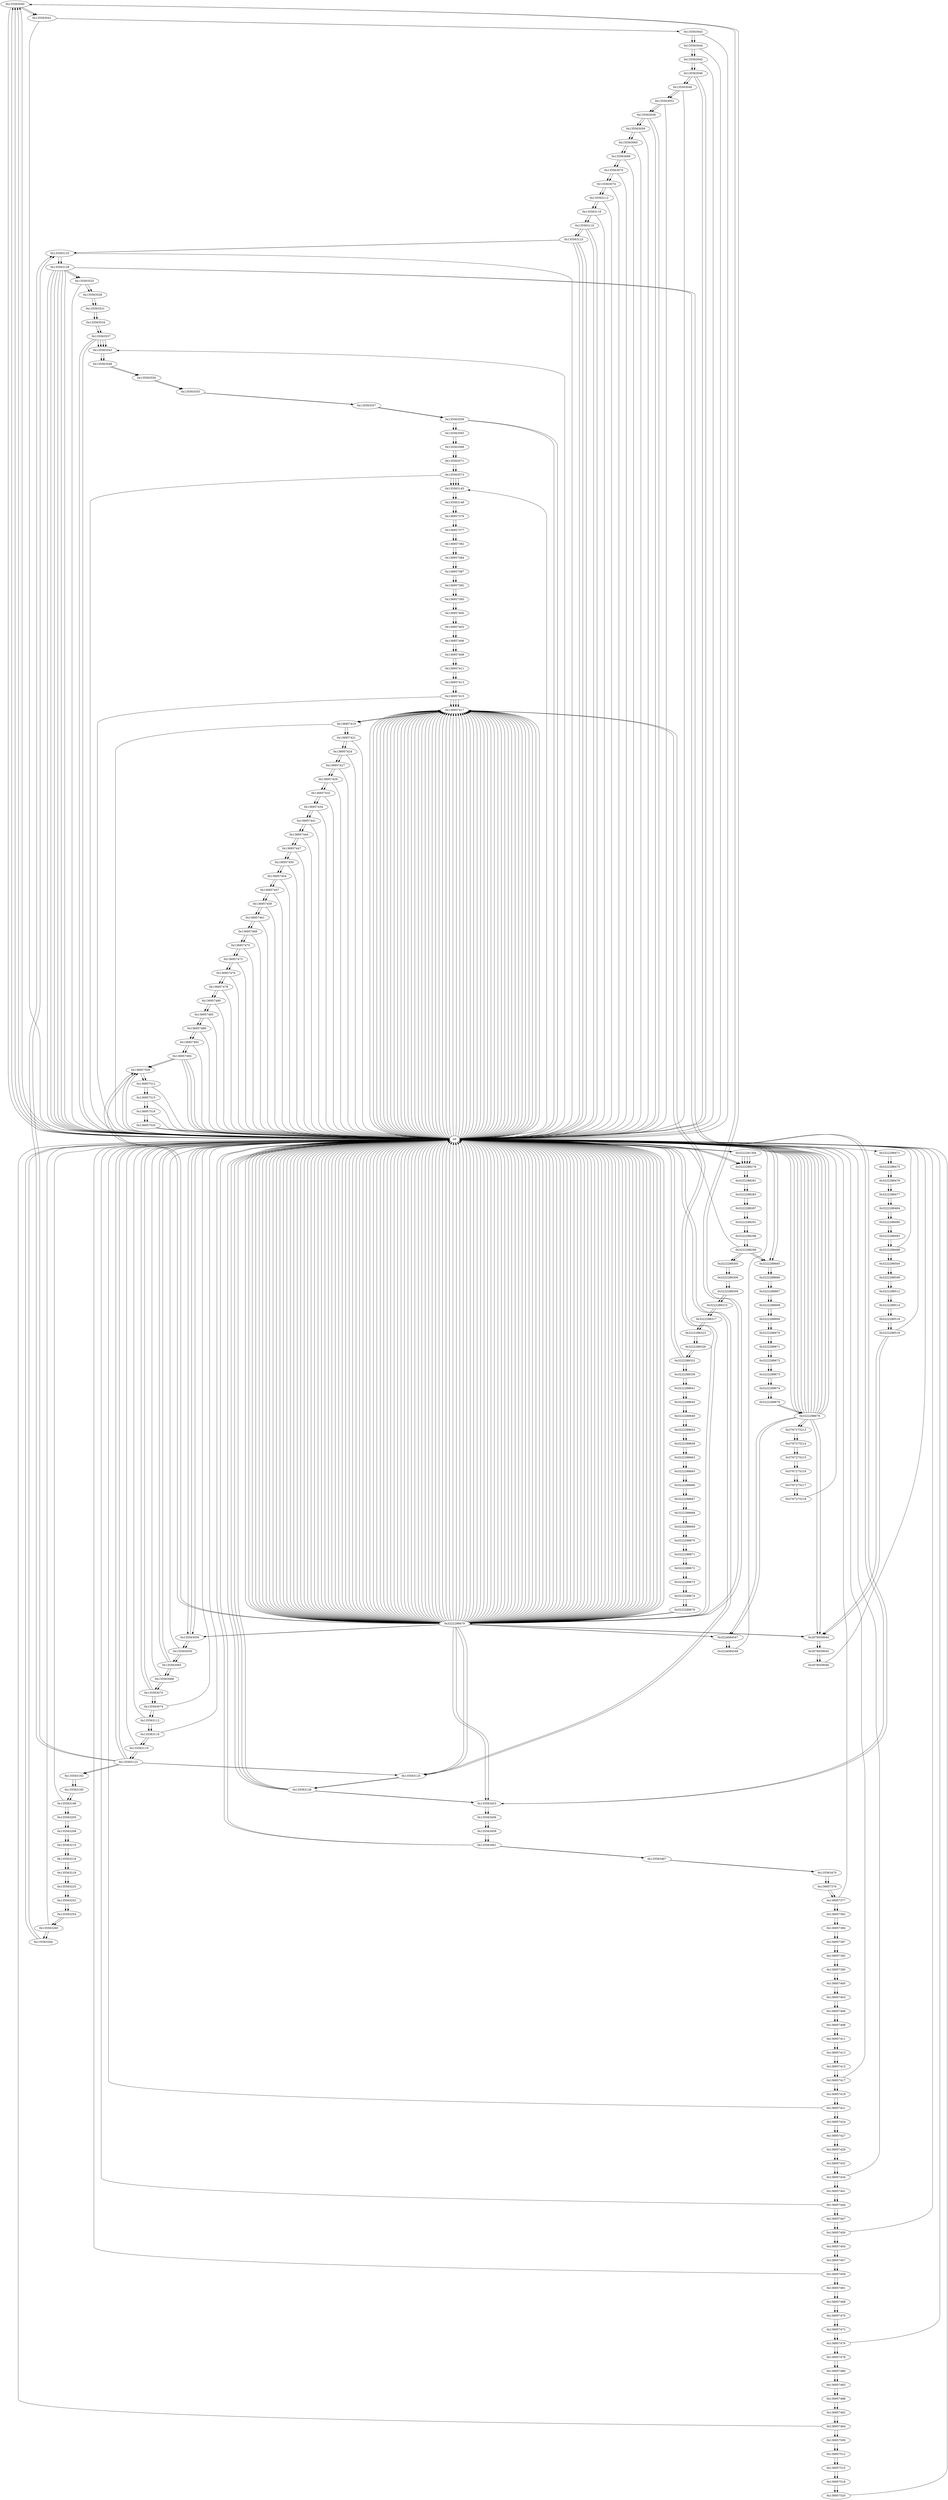 digraph G{
/* nodes */
  n1 [label="0x135563040"]
  n2 [label="0x135563041"]
  n3 [label="0x135563043"]
  n4 [label="0x135563044"]
  n5 [label="0x135563045"]
  n6 [label="0x135563046"]
  n7 [label="0x135563049"]
  n8 [label="0x135563052"]
  n9 [label="0x135563056"]
  n10 [label="0x135563059"]
  n11 [label="0x135563065"]
  n12 [label="0x135563068"]
  n13 [label="0x135563070"]
  n14 [label="0x135563074"]
  n15 [label="0x135563112"]
  n16 [label="0x135563116"]
  n17 [label="0x135563119"]
  n18 [label="0x135563123"]
  n19 [label="0x135563125"]
  n20 [label="0x135563128"]
  n21 [label="0x135563525"]
  n22 [label="0x135563528"]
  n23 [label="0x135563531"]
  n24 [label="0x135563534"]
  n25 [label="0x135563537"]
  n26 [label="0x135563056"]
  n27 [label="0x135563059"]
  n28 [label="0x135563065"]
  n29 [label="0x135563068"]
  n30 [label="0x135563070"]
  n31 [label="0x135563074"]
  n32 [label="0x135563112"]
  n33 [label="0x135563116"]
  n34 [label="0x135563119"]
  n35 [label="0x135563123"]
  n36 [label="0x135563192"]
  n37 [label="0x135563195"]
  n38 [label="0x135563198"]
  n39 [label="0x135563205"]
  n40 [label="0x135563208"]
  n41 [label="0x135563210"]
  n42 [label="0x135563216"]
  n43 [label="0x135563218"]
  n44 [label="0x135563225"]
  n45 [label="0x135563252"]
  n46 [label="0x135563254"]
  n47 [label="0x135563260"]
  n48 [label="0x135563264"]
  n49 [label="0x135563125"]
  n50 [label="0x135563128"]
  n51 [label="0x135563453"]
  n52 [label="0x135563456"]
  n53 [label="0x135563459"]
  n54 [label="0x135563461"]
  n55 [label="0x135563467"]
  n56 [label="0x135563470"]
  n57 [label="0x136957376"]
  n58 [label="0x136957377"]
  n59 [label="0x136957382"]
  n60 [label="0x136957384"]
  n61 [label="0x136957387"]
  n62 [label="0x136957392"]
  n63 [label="0x136957395"]
  n64 [label="0x136957400"]
  n65 [label="0x136957403"]
  n66 [label="0x136957406"]
  n67 [label="0x136957408"]
  n68 [label="0x136957411"]
  n69 [label="0x136957413"]
  n70 [label="0x136957415"]
  n71 [label="0x136957417"]
  n72 [label="0x136957419"]
  n73 [label="0x136957421"]
  n74 [label="0x136957424"]
  n75 [label="0x136957427"]
  n76 [label="0x136957429"]
  n77 [label="0x136957432"]
  n78 [label="0x136957434"]
  n79 [label="0x136957441"]
  n80 [label="0x136957444"]
  n81 [label="0x136957447"]
  n82 [label="0x136957450"]
  n83 [label="0x136957454"]
  n84 [label="0x136957457"]
  n85 [label="0x136957459"]
  n86 [label="0x136957461"]
  n87 [label="0x136957468"]
  n88 [label="0x136957470"]
  n89 [label="0x136957473"]
  n90 [label="0x136957476"]
  n91 [label="0x136957478"]
  n92 [label="0x136957480"]
  n93 [label="0x136957483"]
  n94 [label="0x136957488"]
  n95 [label="0x136957492"]
  n96 [label="0x136957494"]
  n97 [label="0x136957509"]
  n98 [label="0x136957512"]
  n99 [label="0x136957515"]
  n100 [label="0x136957518"]
  n101 [label="0x136957520"]
  n102 [label="0x3222291304"]
  n103 [label="0x3222288276"]
  n104 [label="0x3222288281"]
  n105 [label="0x3222288283"]
  n106 [label="0x3222288287"]
  n107 [label="0x3222288291"]
  n108 [label="0x3222288296"]
  n109 [label="0x3222288299"]
  n110 [label="0x3222288305"]
  n111 [label="0x3222288308"]
  n112 [label="0x3222288309"]
  n113 [label="0x3222288310"]
  n114 [label="0x3222288317"]
  n115 [label="0x3222288323"]
  n116 [label="0x3222288326"]
  n117 [label="0x3222288332"]
  n118 [label="0x3222288338"]
  n119 [label="0x3222288641"]
  n120 [label="0x3222288645"]
  n121 [label="0x3222288649"]
  n122 [label="0x3222288653"]
  n123 [label="0x3222288658"]
  n124 [label="0x3222288663"]
  n125 [label="0x3222288665"]
  n126 [label="0x3222288666"]
  n127 [label="0x3222288667"]
  n128 [label="0x3222288668"]
  n129 [label="0x3222288669"]
  n130 [label="0x3222288670"]
  n131 [label="0x3222288671"]
  n132 [label="0x3222288672"]
  n133 [label="0x3222288673"]
  n134 [label="0x3222288674"]
  n135 [label="0x3222288676"]
  n136 [label="0x3222288679"]
  n137 [label="0x135563543"]
  n138 [label="0x135563548"]
  n139 [label="0x135563550"]
  n140 [label="0x135563555"]
  n141 [label="0x135563557"]
  n142 [label="0x135563559"]
  n143 [label="0x135563565"]
  n144 [label="0x135563568"]
  n145 [label="0x135563571"]
  n146 [label="0x135563573"]
  n147 [label="0x3222288665"]
  n148 [label="0x3222288666"]
  n149 [label="0x3222288667"]
  n150 [label="0x3222288668"]
  n151 [label="0x3222288669"]
  n152 [label="0x3222288670"]
  n153 [label="0x3222288671"]
  n154 [label="0x3222288672"]
  n155 [label="0x3222288673"]
  n156 [label="0x3222288674"]
  n157 [label="0x3222288676"]
  n158 [label="0x3222288679"]
  n159 [label="0x3767275213"]
  n160 [label="0x3767275214"]
  n161 [label="0x3767275215"]
  n162 [label="0x3767275216"]
  n163 [label="0x3767275217"]
  n164 [label="0x3767275218"]
  n165 [label="0x135563145"]
  n166 [label="0x135563148"]
  n167 [label="0x136957376"]
  n168 [label="0x136957377"]
  n169 [label="0x136957382"]
  n170 [label="0x136957384"]
  n171 [label="0x136957387"]
  n172 [label="0x136957392"]
  n173 [label="0x136957395"]
  n174 [label="0x136957400"]
  n175 [label="0x136957403"]
  n176 [label="0x136957406"]
  n177 [label="0x136957408"]
  n178 [label="0x136957411"]
  n179 [label="0x136957413"]
  n180 [label="0x136957415"]
  n181 [label="0x136957417"]
  n182 [label="0x136957419"]
  n183 [label="0x136957421"]
  n184 [label="0x136957424"]
  n185 [label="0x136957427"]
  n186 [label="0x136957429"]
  n187 [label="0x136957432"]
  n188 [label="0x136957434"]
  n189 [label="0x136957441"]
  n190 [label="0x136957444"]
  n191 [label="0x136957447"]
  n192 [label="0x136957450"]
  n193 [label="0x136957454"]
  n194 [label="0x136957457"]
  n195 [label="0x136957459"]
  n196 [label="0x136957461"]
  n197 [label="0x136957468"]
  n198 [label="0x136957470"]
  n199 [label="0x136957473"]
  n200 [label="0x136957476"]
  n201 [label="0x136957478"]
  n202 [label="0x136957480"]
  n203 [label="0x136957483"]
  n204 [label="0x136957488"]
  n205 [label="0x136957492"]
  n206 [label="0x136957494"]
  n207 [label="0x136957509"]
  n208 [label="0x136957512"]
  n209 [label="0x136957515"]
  n210 [label="0x136957518"]
  n211 [label="0x136957520"]
  n212 [label="0x3222288471"]
  n213 [label="0x3222288475"]
  n214 [label="0x3222288476"]
  n215 [label="0x3222288477"]
  n216 [label="0x3222288484"]
  n217 [label="0x3222288490"]
  n218 [label="0x3222288493"]
  n219 [label="0x3222288498"]
  n220 [label="0x3222288504"]
  n221 [label="0x3222288508"]
  n222 [label="0x3222288512"]
  n223 [label="0x3222288514"]
  n224 [label="0x3222288518"]
  n225 [label="0x3222288519"]
  n226 [label="0x3224084547"]
  n227 [label="0x3224084548"]
  n228 [label="0x3078059044"]
  n229 [label="0x3078059045"]
  n230 [label="0x3078059046"]
/* edges */
n1 -> n2;
n1 -> n0;
n136 -> n1;
n0 -> n1;
n0 -> n1;
n0 -> n1;
n0 -> n1;
n2 -> n3;
n2 -> n0;
n1 -> n2;
n3 -> n4;
n3 -> n0;
n2 -> n3;
n4 -> n5;
n4 -> n0;
n3 -> n4;
n5 -> n6;
n5 -> n0;
n4 -> n5;
n6 -> n7;
n6 -> n0;
n6 -> n0;
n5 -> n6;
n7 -> n8;
n7 -> n0;
n6 -> n7;
n8 -> n9;
n8 -> n0;
n7 -> n8;
n9 -> n10;
n9 -> n0;
n9 -> n0;
n8 -> n9;
n10 -> n11;
n10 -> n0;
n9 -> n10;
n11 -> n12;
n11 -> n0;
n10 -> n11;
n12 -> n13;
n12 -> n0;
n11 -> n12;
n13 -> n14;
n13 -> n0;
n12 -> n13;
n14 -> n15;
n14 -> n0;
n13 -> n14;
n15 -> n16;
n15 -> n0;
n14 -> n15;
n16 -> n17;
n16 -> n0;
n15 -> n16;
n17 -> n18;
n17 -> n0;
n17 -> n0;
n16 -> n17;
n18 -> n19;
n18 -> n0;
n18 -> n0;
n18 -> n0;
n17 -> n18;
n19 -> n20;
n19 -> n0;
n35 -> n19;
n18 -> n19;
n20 -> n0;
n20 -> n51;
n20 -> n21;
n20 -> n0;
n20 -> n0;
n20 -> n0;
n20 -> n0;
n20 -> n0;
n19 -> n20;
n21 -> n22;
n21 -> n0;
n20 -> n21;
n22 -> n23;
n21 -> n22;
n23 -> n24;
n22 -> n23;
n24 -> n25;
n23 -> n24;
n25 -> n137;
n25 -> n0;
n25 -> n137;
n25 -> n0;
n24 -> n25;
n26 -> n27;
n26 -> n0;
n136 -> n26;
n0 -> n26;
n0 -> n26;
n27 -> n28;
n27 -> n0;
n26 -> n27;
n28 -> n29;
n28 -> n0;
n28 -> n0;
n27 -> n28;
n29 -> n30;
n29 -> n0;
n28 -> n29;
n30 -> n31;
n30 -> n0;
n30 -> n0;
n29 -> n30;
n31 -> n32;
n31 -> n0;
n30 -> n31;
n32 -> n33;
n32 -> n0;
n31 -> n32;
n33 -> n34;
n33 -> n0;
n32 -> n33;
n34 -> n35;
n34 -> n0;
n33 -> n34;
n35 -> n19;
n35 -> n36;
n35 -> n0;
n35 -> n49;
n35 -> n0;
n34 -> n35;
n36 -> n37;
n35 -> n36;
n37 -> n38;
n36 -> n37;
n38 -> n39;
n38 -> n0;
n37 -> n38;
n39 -> n40;
n38 -> n39;
n40 -> n41;
n39 -> n40;
n41 -> n42;
n40 -> n41;
n42 -> n43;
n41 -> n42;
n43 -> n44;
n42 -> n43;
n44 -> n45;
n43 -> n44;
n45 -> n46;
n44 -> n45;
n46 -> n47;
n45 -> n46;
n47 -> n48;
n47 -> n0;
n46 -> n47;
n48 -> n0;
n48 -> n0;
n47 -> n48;
n49 -> n50;
n49 -> n0;
n136 -> n49;
n0 -> n49;
n35 -> n49;
n50 -> n0;
n50 -> n51;
n50 -> n0;
n50 -> n0;
n50 -> n0;
n49 -> n50;
n51 -> n52;
n136 -> n51;
n50 -> n51;
n20 -> n51;
n52 -> n53;
n51 -> n52;
n53 -> n54;
n52 -> n53;
n54 -> n0;
n54 -> n55;
n54 -> n0;
n53 -> n54;
n55 -> n56;
n54 -> n55;
n56 -> n57;
n55 -> n56;
n57 -> n58;
n56 -> n57;
n58 -> n59;
n58 -> n0;
n57 -> n58;
n59 -> n60;
n58 -> n59;
n60 -> n61;
n59 -> n60;
n61 -> n62;
n60 -> n61;
n62 -> n63;
n61 -> n62;
n63 -> n64;
n62 -> n63;
n64 -> n65;
n63 -> n64;
n65 -> n66;
n64 -> n65;
n66 -> n67;
n65 -> n66;
n67 -> n68;
n66 -> n67;
n68 -> n69;
n67 -> n68;
n69 -> n70;
n68 -> n69;
n70 -> n71;
n69 -> n70;
n71 -> n72;
n71 -> n0;
n70 -> n71;
n72 -> n73;
n71 -> n72;
n73 -> n74;
n73 -> n0;
n72 -> n73;
n74 -> n75;
n73 -> n74;
n75 -> n76;
n74 -> n75;
n76 -> n77;
n75 -> n76;
n77 -> n78;
n76 -> n77;
n78 -> n79;
n78 -> n0;
n77 -> n78;
n79 -> n80;
n78 -> n79;
n80 -> n81;
n80 -> n0;
n79 -> n80;
n81 -> n82;
n80 -> n81;
n82 -> n83;
n82 -> n0;
n81 -> n82;
n83 -> n84;
n82 -> n83;
n84 -> n85;
n83 -> n84;
n85 -> n86;
n85 -> n0;
n84 -> n85;
n86 -> n87;
n85 -> n86;
n87 -> n88;
n86 -> n87;
n88 -> n89;
n87 -> n88;
n89 -> n90;
n88 -> n89;
n90 -> n91;
n90 -> n0;
n89 -> n90;
n91 -> n92;
n90 -> n91;
n92 -> n93;
n91 -> n92;
n93 -> n94;
n92 -> n93;
n94 -> n95;
n93 -> n94;
n95 -> n96;
n94 -> n95;
n96 -> n97;
n96 -> n0;
n95 -> n96;
n97 -> n98;
n96 -> n97;
n98 -> n99;
n97 -> n98;
n99 -> n100;
n98 -> n99;
n100 -> n101;
n99 -> n100;
n101 -> n0;
n100 -> n101;
n102 -> n103;
n102 -> n103;
n102 -> n0;
n0 -> n102;
n103 -> n104;
n0 -> n103;
n102 -> n103;
n0 -> n103;
n102 -> n103;
n104 -> n105;
n103 -> n104;
n105 -> n106;
n104 -> n105;
n106 -> n107;
n105 -> n106;
n107 -> n108;
n106 -> n107;
n108 -> n109;
n107 -> n108;
n109 -> n110;
n109 -> n147;
n109 -> n0;
n108 -> n109;
n110 -> n111;
n109 -> n110;
n111 -> n112;
n110 -> n111;
n112 -> n113;
n111 -> n112;
n113 -> n114;
n112 -> n113;
n114 -> n115;
n113 -> n114;
n115 -> n116;
n114 -> n115;
n116 -> n117;
n115 -> n116;
n117 -> n118;
n117 -> n0;
n117 -> n0;
n116 -> n117;
n118 -> n119;
n117 -> n118;
n119 -> n120;
n118 -> n119;
n120 -> n121;
n119 -> n120;
n121 -> n122;
n120 -> n121;
n122 -> n123;
n121 -> n122;
n123 -> n124;
n122 -> n123;
n124 -> n125;
n123 -> n124;
n125 -> n126;
n124 -> n125;
n126 -> n127;
n125 -> n126;
n127 -> n128;
n126 -> n127;
n128 -> n129;
n127 -> n128;
n129 -> n130;
n128 -> n129;
n130 -> n131;
n129 -> n130;
n131 -> n132;
n130 -> n131;
n132 -> n133;
n131 -> n132;
n133 -> n134;
n132 -> n133;
n134 -> n135;
n133 -> n134;
n135 -> n136;
n134 -> n135;
n136 -> n0;
n136 -> n0;
n136 -> n0;
n136 -> n0;
n136 -> n0;
n136 -> n0;
n136 -> n0;
n136 -> n0;
n136 -> n0;
n136 -> n0;
n136 -> n0;
n136 -> n0;
n136 -> n0;
n136 -> n0;
n136 -> n0;
n136 -> n0;
n136 -> n0;
n136 -> n0;
n136 -> n0;
n136 -> n0;
n136 -> n0;
n136 -> n0;
n136 -> n0;
n136 -> n0;
n136 -> n0;
n136 -> n0;
n136 -> n0;
n136 -> n0;
n136 -> n0;
n136 -> n0;
n136 -> n0;
n136 -> n0;
n136 -> n0;
n136 -> n0;
n136 -> n0;
n136 -> n0;
n136 -> n0;
n136 -> n0;
n136 -> n0;
n136 -> n0;
n136 -> n0;
n136 -> n0;
n136 -> n0;
n136 -> n0;
n136 -> n0;
n136 -> n0;
n136 -> n0;
n136 -> n0;
n136 -> n0;
n136 -> n0;
n136 -> n0;
n136 -> n0;
n136 -> n0;
n136 -> n0;
n136 -> n0;
n136 -> n0;
n136 -> n0;
n136 -> n0;
n136 -> n0;
n136 -> n0;
n136 -> n0;
n136 -> n0;
n136 -> n0;
n136 -> n0;
n136 -> n0;
n136 -> n0;
n136 -> n228;
n136 -> n0;
n136 -> n0;
n136 -> n226;
n136 -> n0;
n136 -> n0;
n136 -> n0;
n136 -> n0;
n136 -> n0;
n136 -> n0;
n136 -> n0;
n136 -> n0;
n136 -> n0;
n136 -> n0;
n136 -> n0;
n136 -> n0;
n136 -> n0;
n136 -> n207;
n136 -> n0;
n136 -> n0;
n136 -> n0;
n136 -> n0;
n136 -> n0;
n136 -> n0;
n136 -> n0;
n136 -> n181;
n136 -> n0;
n136 -> n0;
n136 -> n0;
n136 -> n0;
n136 -> n0;
n136 -> n0;
n136 -> n0;
n136 -> n0;
n136 -> n0;
n136 -> n0;
n136 -> n0;
n136 -> n0;
n136 -> n0;
n136 -> n0;
n136 -> n0;
n136 -> n0;
n136 -> n0;
n136 -> n0;
n136 -> n26;
n136 -> n0;
n136 -> n0;
n136 -> n0;
n136 -> n0;
n136 -> n0;
n136 -> n49;
n136 -> n0;
n136 -> n0;
n136 -> n0;
n136 -> n0;
n136 -> n0;
n136 -> n0;
n136 -> n0;
n136 -> n0;
n136 -> n1;
n136 -> n0;
n136 -> n51;
n136 -> n0;
n136 -> n0;
n135 -> n136;
n137 -> n138;
n25 -> n137;
n0 -> n137;
n25 -> n137;
n138 -> n139;
n137 -> n138;
n139 -> n140;
n138 -> n139;
n140 -> n141;
n139 -> n140;
n141 -> n142;
n140 -> n141;
n142 -> n0;
n142 -> n143;
n142 -> n0;
n141 -> n142;
n143 -> n144;
n142 -> n143;
n144 -> n145;
n143 -> n144;
n145 -> n146;
n144 -> n145;
n146 -> n165;
n146 -> n165;
n146 -> n0;
n145 -> n146;
n147 -> n148;
n0 -> n147;
n0 -> n147;
n109 -> n147;
n148 -> n149;
n147 -> n148;
n149 -> n150;
n148 -> n149;
n150 -> n151;
n149 -> n150;
n151 -> n152;
n150 -> n151;
n152 -> n153;
n151 -> n152;
n153 -> n154;
n152 -> n153;
n154 -> n155;
n153 -> n154;
n155 -> n156;
n154 -> n155;
n156 -> n157;
n155 -> n156;
n157 -> n158;
n156 -> n157;
n158 -> n159;
n158 -> n226;
n158 -> n228;
n158 -> n0;
n158 -> n0;
n158 -> n0;
n158 -> n0;
n158 -> n0;
n158 -> n0;
n158 -> n0;
n158 -> n0;
n158 -> n0;
n158 -> n0;
n158 -> n0;
n158 -> n0;
n157 -> n158;
n159 -> n160;
n158 -> n159;
n160 -> n161;
n159 -> n160;
n161 -> n162;
n160 -> n161;
n162 -> n163;
n161 -> n162;
n163 -> n164;
n162 -> n163;
n164 -> n0;
n163 -> n164;
n165 -> n166;
n146 -> n165;
n0 -> n165;
n146 -> n165;
n166 -> n167;
n165 -> n166;
n167 -> n168;
n166 -> n167;
n168 -> n169;
n167 -> n168;
n169 -> n170;
n168 -> n169;
n170 -> n171;
n169 -> n170;
n171 -> n172;
n170 -> n171;
n172 -> n173;
n171 -> n172;
n173 -> n174;
n172 -> n173;
n174 -> n175;
n173 -> n174;
n175 -> n176;
n174 -> n175;
n176 -> n177;
n175 -> n176;
n177 -> n178;
n176 -> n177;
n178 -> n179;
n177 -> n178;
n179 -> n180;
n178 -> n179;
n180 -> n181;
n180 -> n181;
n180 -> n0;
n179 -> n180;
n181 -> n182;
n181 -> n0;
n0 -> n181;
n0 -> n181;
n0 -> n181;
n0 -> n181;
n0 -> n181;
n0 -> n181;
n0 -> n181;
n0 -> n181;
n0 -> n181;
n0 -> n181;
n0 -> n181;
n0 -> n181;
n0 -> n181;
n0 -> n181;
n0 -> n181;
n0 -> n181;
n0 -> n181;
n0 -> n181;
n0 -> n181;
n0 -> n181;
n0 -> n181;
n0 -> n181;
n0 -> n181;
n0 -> n181;
n0 -> n181;
n0 -> n181;
n0 -> n181;
n0 -> n181;
n0 -> n181;
n0 -> n181;
n0 -> n181;
n0 -> n181;
n0 -> n181;
n0 -> n181;
n0 -> n181;
n0 -> n181;
n0 -> n181;
n0 -> n181;
n0 -> n181;
n0 -> n181;
n0 -> n181;
n0 -> n181;
n0 -> n181;
n0 -> n181;
n0 -> n181;
n0 -> n181;
n0 -> n181;
n136 -> n181;
n0 -> n181;
n180 -> n181;
n0 -> n181;
n180 -> n181;
n182 -> n183;
n182 -> n0;
n181 -> n182;
n183 -> n184;
n183 -> n0;
n182 -> n183;
n184 -> n185;
n184 -> n0;
n183 -> n184;
n185 -> n186;
n185 -> n0;
n184 -> n185;
n186 -> n187;
n186 -> n0;
n185 -> n186;
n187 -> n188;
n187 -> n0;
n186 -> n187;
n188 -> n189;
n188 -> n0;
n187 -> n188;
n189 -> n190;
n189 -> n0;
n188 -> n189;
n190 -> n191;
n190 -> n0;
n189 -> n190;
n191 -> n192;
n191 -> n0;
n190 -> n191;
n192 -> n193;
n192 -> n0;
n191 -> n192;
n193 -> n194;
n193 -> n0;
n192 -> n193;
n194 -> n195;
n194 -> n0;
n193 -> n194;
n195 -> n196;
n195 -> n0;
n194 -> n195;
n196 -> n197;
n196 -> n0;
n195 -> n196;
n197 -> n198;
n197 -> n0;
n196 -> n197;
n198 -> n199;
n198 -> n0;
n197 -> n198;
n199 -> n200;
n199 -> n0;
n198 -> n199;
n200 -> n201;
n200 -> n0;
n199 -> n200;
n201 -> n202;
n201 -> n0;
n200 -> n201;
n202 -> n203;
n202 -> n0;
n201 -> n202;
n203 -> n204;
n203 -> n0;
n202 -> n203;
n204 -> n205;
n204 -> n0;
n203 -> n204;
n205 -> n206;
n205 -> n0;
n204 -> n205;
n206 -> n207;
n206 -> n0;
n206 -> n0;
n206 -> n0;
n205 -> n206;
n207 -> n208;
n207 -> n0;
n0 -> n207;
n206 -> n207;
n136 -> n207;
n208 -> n209;
n208 -> n0;
n207 -> n208;
n209 -> n210;
n209 -> n0;
n208 -> n209;
n210 -> n211;
n210 -> n0;
n209 -> n210;
n211 -> n0;
n211 -> n0;
n210 -> n211;
n212 -> n213;
n0 -> n212;
n213 -> n214;
n212 -> n213;
n214 -> n215;
n213 -> n214;
n215 -> n216;
n214 -> n215;
n216 -> n217;
n215 -> n216;
n217 -> n218;
n216 -> n217;
n218 -> n219;
n217 -> n218;
n219 -> n220;
n219 -> n0;
n218 -> n219;
n220 -> n221;
n219 -> n220;
n221 -> n222;
n220 -> n221;
n222 -> n223;
n221 -> n222;
n223 -> n224;
n222 -> n223;
n224 -> n225;
n223 -> n224;
n225 -> n228;
n225 -> n0;
n224 -> n225;
n226 -> n227;
n158 -> n226;
n136 -> n226;
n227 -> n0;
n226 -> n227;
n228 -> n229;
n158 -> n228;
n225 -> n228;
n136 -> n228;
n229 -> n230;
n228 -> n229;
n230 -> n0;
n229 -> n230;
}
